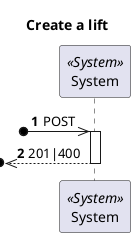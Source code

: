 @startuml
'https://plantuml.com/sequence-diagram

autonumber
skinparam packageStyle rect

title Create a lift

participant "System" as Sys <<System>>

?o->> Sys : POST

activate Sys
?o<<-- Sys : 201|400
deactivate Sys


@enduml
